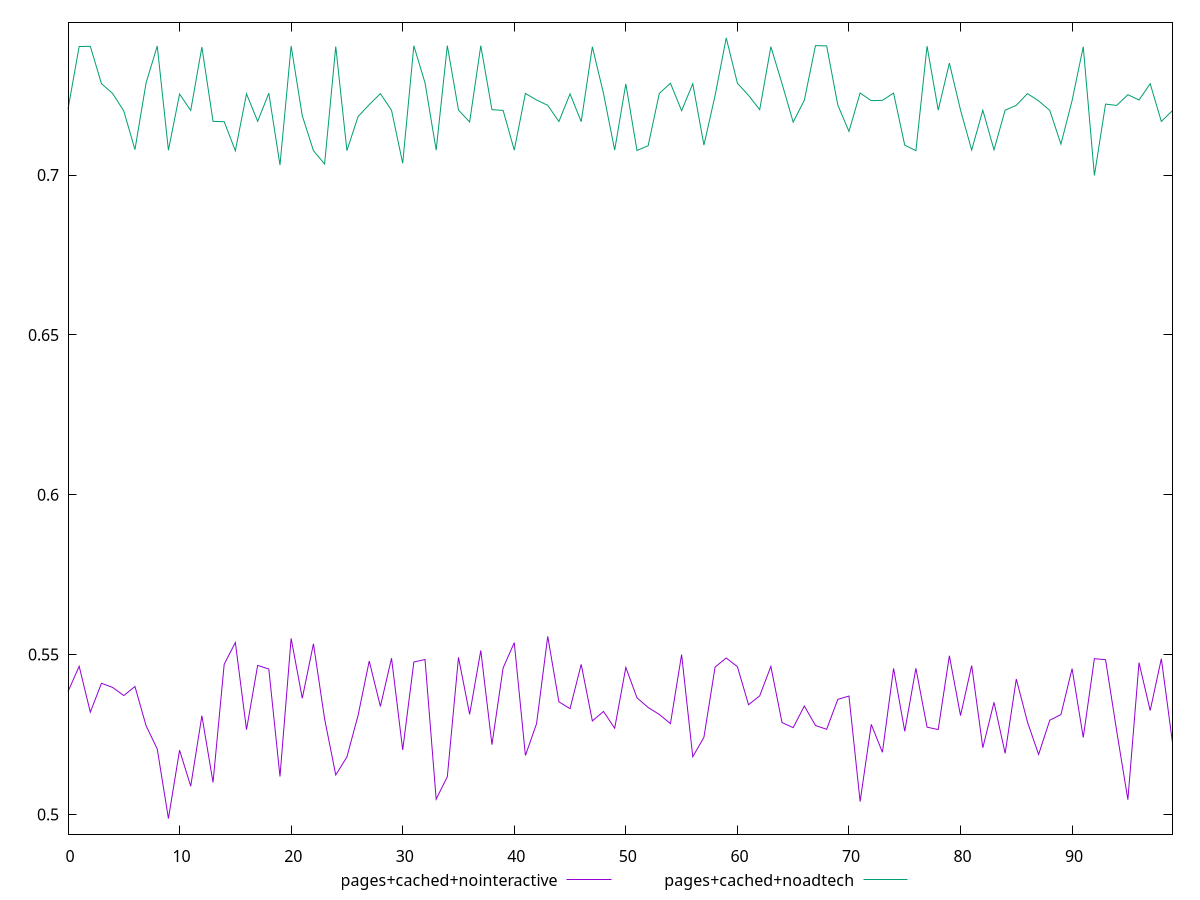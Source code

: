 reset

$pagesCachedNointeractive <<EOF
0 0.5384212623453064
1 0.5463379606476501
2 0.531981850017757
3 0.5410064912688588
4 0.5397136681764539
5 0.5371778565609809
6 0.5400092448782204
7 0.5277261806134921
8 0.5204665948926906
9 0.4987142483890919
10 0.5200843448843202
11 0.5088177517064175
12 0.5308682148509302
13 0.5100069650010043
14 0.5469672559571572
15 0.5537717287555394
16 0.5265182418104442
17 0.5466097725018904
18 0.5454765408765135
19 0.5118519991600697
20 0.5550604887249247
21 0.5363233857614768
22 0.5533741719142214
23 0.5298780864361722
24 0.512333465187359
25 0.5179720473952155
26 0.530986075312364
27 0.5479704940065138
28 0.5337793690721356
29 0.5488522803051366
30 0.5201759613833563
31 0.5476668783207246
32 0.5484505787843521
33 0.5047722632722216
34 0.5117796369757841
35 0.5491274062950096
36 0.5313108971003124
37 0.551279589519706
38 0.5218230300242515
39 0.5458147610216152
40 0.5537254309932905
41 0.5184331478659608
42 0.5283897025830846
43 0.5557012301041877
44 0.535222533278455
45 0.5330852687874206
46 0.5469335924879103
47 0.5292452943299943
48 0.532210669544587
49 0.5269481475151374
50 0.5459859780186456
51 0.5364777853155982
52 0.5334445403370541
53 0.5312757278518623
54 0.5283968762156658
55 0.5500114003219347
56 0.5180380396142064
57 0.5241175044892263
58 0.5460757943749017
59 0.5489283590211053
60 0.5462159845986156
61 0.5343124898856151
62 0.5370811693465175
63 0.5462955245696355
64 0.5287322437782283
65 0.5271403273044991
66 0.5339069001494735
67 0.5278030000615243
68 0.5266285483056343
69 0.5359810214993437
70 0.5370288467686245
71 0.5040168462839391
72 0.5281617984117203
73 0.5194242047556427
74 0.5456609377957236
75 0.5259998291040056
76 0.5457010335622714
77 0.527283798879023
78 0.5265458010494595
79 0.5496347039443445
80 0.5309185677611017
81 0.5465651224739454
82 0.5208660538445747
83 0.5350689570932594
84 0.5191150234440833
85 0.5423391434846272
86 0.5288910559923329
87 0.5187566444261201
88 0.5294628134954781
89 0.5312233907423947
90 0.5455959584555689
91 0.5240731257313606
92 0.5487160870542308
93 0.548397168827393
94 0.5260430448746266
95 0.504611914538391
96 0.5474715609613816
97 0.532497004119557
98 0.5487058137750637
99 0.5224395459081532
EOF

$pagesCachedNoadtech <<EOF
0 0.7205822506806203
1 0.7401991465160057
2 0.7402682282628814
3 0.7285819919177368
4 0.72551947026971
5 0.7200329032381521
6 0.7079532687028853
7 0.7288316252060218
8 0.7403475327290701
9 0.707759862669098
10 0.7253186967645661
11 0.7202008981273434
12 0.7400307176384896
13 0.7167874802337169
14 0.716679146286955
15 0.7075793777629918
16 0.7253895827845542
17 0.7167966564787469
18 0.7255840638356659
19 0.703108147341796
20 0.7403671383561174
21 0.7185238897855217
22 0.707624684672159
23 0.703453545830485
24 0.7401931388899772
25 0.7076351489643307
26 0.7182859948336282
27 0.7220259225341339
28 0.7254563670054134
29 0.7202403353236341
30 0.7036685331466285
31 0.7404333554294845
32 0.7288425269167474
33 0.7077853424045881
34 0.7404738317399193
35 0.7203229554841076
36 0.7166162907628741
37 0.740458603965792
38 0.7204370075733791
39 0.7202243557678389
40 0.7078048906087625
41 0.7255321689570684
42 0.723458304536065
43 0.721808607466198
44 0.7167408698049497
45 0.7254004726290207
46 0.7166975876350411
47 0.7401256189678181
48 0.7254717429100467
49 0.7077972692141026
50 0.7285199475128675
51 0.7076690652012213
52 0.7091579440130832
53 0.7255210492759224
54 0.7287262180210813
55 0.7201111468178567
56 0.7285721249865514
57 0.7093572558642598
58 0.7248672275343199
59 0.7428927541618515
60 0.7287264367195008
61 0.7249102573099413
62 0.7204433286004268
63 0.7401380559121068
64 0.728592357938418
65 0.7165435530586151
66 0.7233910311512056
67 0.7404807673131816
68 0.7403951852394232
69 0.7218977830706907
70 0.7136457299713349
71 0.725664870376884
72 0.7232611024496179
73 0.7233679834031304
74 0.7256151254058242
75 0.7093418946507777
76 0.7076171700844921
77 0.740309558218309
78 0.7203149382082736
79 0.7350161979214976
80 0.7203217359556328
81 0.7078084554982069
82 0.7202689614671612
83 0.7078806241413177
84 0.7202835562847499
85 0.7218025317129374
86 0.725463618716025
87 0.7231899264485552
88 0.7202255500270031
89 0.7096697083777996
90 0.7232858627947526
91 0.7401319696009284
92 0.6998718858472739
93 0.7221850363741751
94 0.7217750742529776
95 0.7251305899210334
96 0.7234696231942938
97 0.728564961433571
98 0.7167577813024638
99 0.7201682994005637
EOF

set key outside below
set xrange [0:99]
set yrange [0.4938306782736367:0.7477763242773067]
set trange [0.4938306782736367:0.7477763242773067]
set terminal svg size 640, 520 enhanced background rgb 'white'
set output "report_00008_2021-01-22T20:58:29.167/meta/score/comparison/line/3_vs_4.svg"

plot $pagesCachedNointeractive title "pages+cached+nointeractive" with line, \
     $pagesCachedNoadtech title "pages+cached+noadtech" with line

reset
